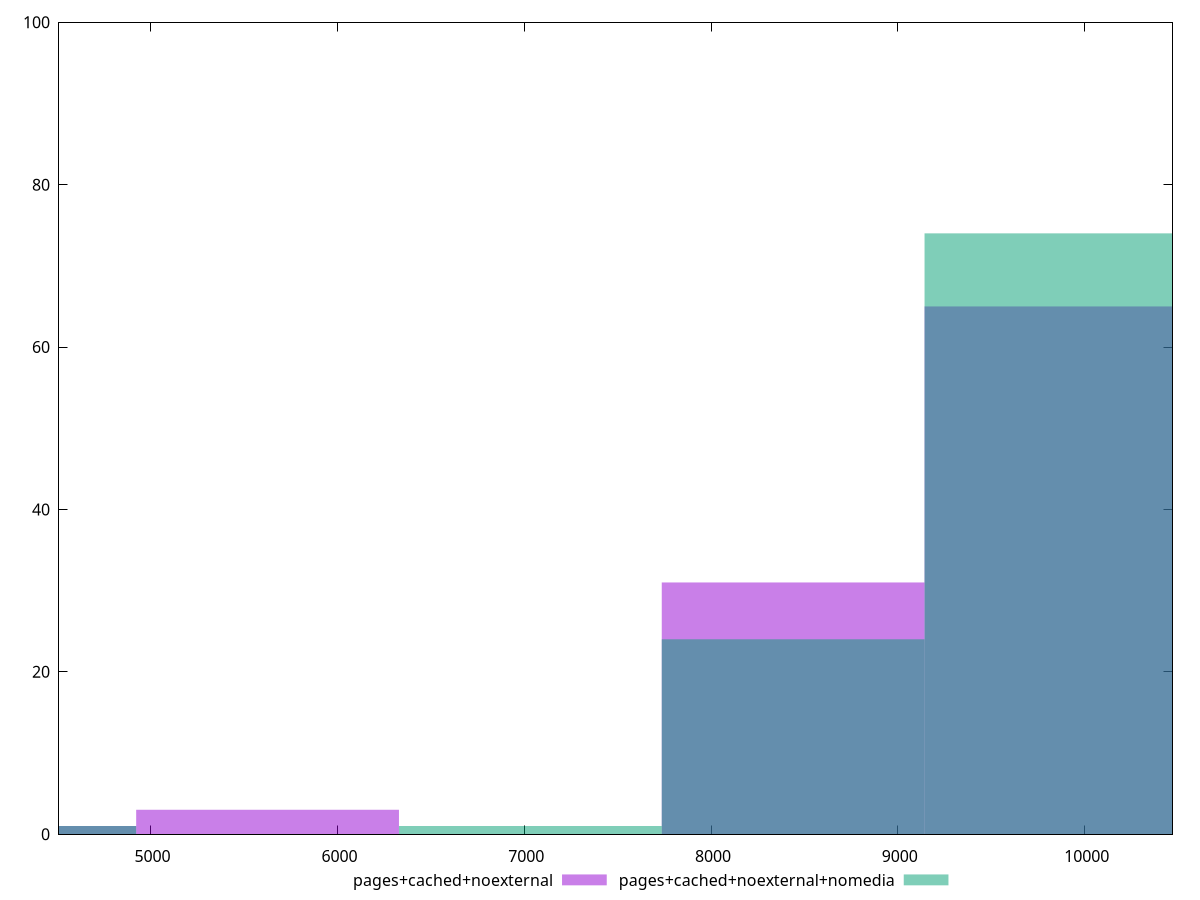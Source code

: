 reset

$pagesCachedNoexternal <<EOF
9846.110624791376 65
8439.523392678322 31
5626.348928452215 3
4219.761696339161 1
EOF

$pagesCachedNoexternalNomedia <<EOF
9846.110624791376 74
7032.936160565268 1
8439.523392678322 24
4219.761696339161 1
EOF

set key outside below
set boxwidth 1406.5872321130537
set xrange [4510:10470]
set yrange [0:100]
set trange [0:100]
set style fill transparent solid 0.5 noborder
set terminal svg size 640, 500 enhanced background rgb 'white'
set output "reprap/uses-text-compression/comparison/histogram/2_vs_3.svg"

plot $pagesCachedNoexternal title "pages+cached+noexternal" with boxes, \
     $pagesCachedNoexternalNomedia title "pages+cached+noexternal+nomedia" with boxes

reset
